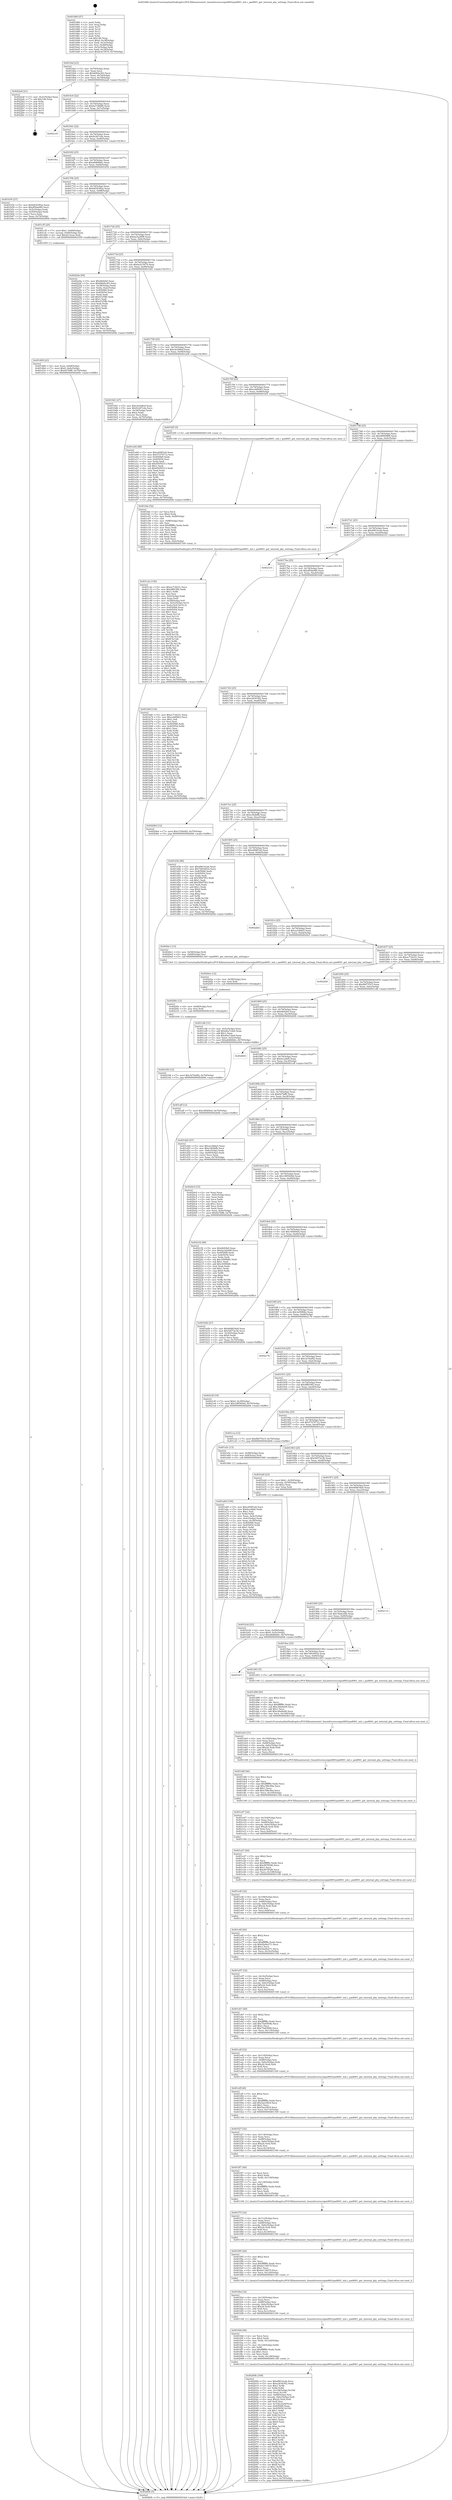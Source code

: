 digraph "0x401680" {
  label = "0x401680 (/mnt/c/Users/mathe/Desktop/tcc/POCII/binaries/extr_linuxdriversscsipm8001pm8001_init.c_pm8001_get_internal_phy_settings_Final-ollvm.out::main(0))"
  labelloc = "t"
  node[shape=record]

  Entry [label="",width=0.3,height=0.3,shape=circle,fillcolor=black,style=filled]
  "0x4016af" [label="{
     0x4016af [23]\l
     | [instrs]\l
     &nbsp;&nbsp;0x4016af \<+3\>: mov -0x70(%rbp),%eax\l
     &nbsp;&nbsp;0x4016b2 \<+2\>: mov %eax,%ecx\l
     &nbsp;&nbsp;0x4016b4 \<+6\>: sub $0x8d0da303,%ecx\l
     &nbsp;&nbsp;0x4016ba \<+3\>: mov %eax,-0x74(%rbp)\l
     &nbsp;&nbsp;0x4016bd \<+3\>: mov %ecx,-0x78(%rbp)\l
     &nbsp;&nbsp;0x4016c0 \<+6\>: je 00000000004022a8 \<main+0xc28\>\l
  }"]
  "0x4022a8" [label="{
     0x4022a8 [21]\l
     | [instrs]\l
     &nbsp;&nbsp;0x4022a8 \<+3\>: mov -0x2c(%rbp),%eax\l
     &nbsp;&nbsp;0x4022ab \<+7\>: add $0x148,%rsp\l
     &nbsp;&nbsp;0x4022b2 \<+1\>: pop %rbx\l
     &nbsp;&nbsp;0x4022b3 \<+2\>: pop %r12\l
     &nbsp;&nbsp;0x4022b5 \<+2\>: pop %r13\l
     &nbsp;&nbsp;0x4022b7 \<+2\>: pop %r14\l
     &nbsp;&nbsp;0x4022b9 \<+2\>: pop %r15\l
     &nbsp;&nbsp;0x4022bb \<+1\>: pop %rbp\l
     &nbsp;&nbsp;0x4022bc \<+1\>: ret\l
  }"]
  "0x4016c6" [label="{
     0x4016c6 [22]\l
     | [instrs]\l
     &nbsp;&nbsp;0x4016c6 \<+5\>: jmp 00000000004016cb \<main+0x4b\>\l
     &nbsp;&nbsp;0x4016cb \<+3\>: mov -0x74(%rbp),%eax\l
     &nbsp;&nbsp;0x4016ce \<+5\>: sub $0x9a738b89,%eax\l
     &nbsp;&nbsp;0x4016d3 \<+3\>: mov %eax,-0x7c(%rbp)\l
     &nbsp;&nbsp;0x4016d6 \<+6\>: je 00000000004021d3 \<main+0xb53\>\l
  }"]
  Exit [label="",width=0.3,height=0.3,shape=circle,fillcolor=black,style=filled,peripheries=2]
  "0x4021d3" [label="{
     0x4021d3\l
  }", style=dashed]
  "0x4016dc" [label="{
     0x4016dc [22]\l
     | [instrs]\l
     &nbsp;&nbsp;0x4016dc \<+5\>: jmp 00000000004016e1 \<main+0x61\>\l
     &nbsp;&nbsp;0x4016e1 \<+3\>: mov -0x74(%rbp),%eax\l
     &nbsp;&nbsp;0x4016e4 \<+5\>: sub $0x9c267cda,%eax\l
     &nbsp;&nbsp;0x4016e9 \<+3\>: mov %eax,-0x80(%rbp)\l
     &nbsp;&nbsp;0x4016ec \<+6\>: je 00000000004019ec \<main+0x36c\>\l
  }"]
  "0x402106" [label="{
     0x402106 [12]\l
     | [instrs]\l
     &nbsp;&nbsp;0x402106 \<+7\>: movl $0x3a76af92,-0x70(%rbp)\l
     &nbsp;&nbsp;0x40210d \<+5\>: jmp 000000000040260b \<main+0xf8b\>\l
  }"]
  "0x4019ec" [label="{
     0x4019ec\l
  }", style=dashed]
  "0x4016f2" [label="{
     0x4016f2 [25]\l
     | [instrs]\l
     &nbsp;&nbsp;0x4016f2 \<+5\>: jmp 00000000004016f7 \<main+0x77\>\l
     &nbsp;&nbsp;0x4016f7 \<+3\>: mov -0x74(%rbp),%eax\l
     &nbsp;&nbsp;0x4016fa \<+5\>: sub $0xa8d66b6c,%eax\l
     &nbsp;&nbsp;0x4016ff \<+6\>: mov %eax,-0x84(%rbp)\l
     &nbsp;&nbsp;0x401705 \<+6\>: je 0000000000401b54 \<main+0x4d4\>\l
  }"]
  "0x4020fa" [label="{
     0x4020fa [12]\l
     | [instrs]\l
     &nbsp;&nbsp;0x4020fa \<+4\>: mov -0x68(%rbp),%rsi\l
     &nbsp;&nbsp;0x4020fe \<+3\>: mov %rsi,%rdi\l
     &nbsp;&nbsp;0x402101 \<+5\>: call 0000000000401030 \<free@plt\>\l
     | [calls]\l
     &nbsp;&nbsp;0x401030 \{1\} (unknown)\l
  }"]
  "0x401b54" [label="{
     0x401b54 [27]\l
     | [instrs]\l
     &nbsp;&nbsp;0x401b54 \<+5\>: mov $0xb830382a,%eax\l
     &nbsp;&nbsp;0x401b59 \<+5\>: mov $0xdf5da080,%ecx\l
     &nbsp;&nbsp;0x401b5e \<+3\>: mov -0x5c(%rbp),%edx\l
     &nbsp;&nbsp;0x401b61 \<+3\>: cmp -0x50(%rbp),%edx\l
     &nbsp;&nbsp;0x401b64 \<+3\>: cmovl %ecx,%eax\l
     &nbsp;&nbsp;0x401b67 \<+3\>: mov %eax,-0x70(%rbp)\l
     &nbsp;&nbsp;0x401b6a \<+5\>: jmp 000000000040260b \<main+0xf8b\>\l
  }"]
  "0x40170b" [label="{
     0x40170b [25]\l
     | [instrs]\l
     &nbsp;&nbsp;0x40170b \<+5\>: jmp 0000000000401710 \<main+0x90\>\l
     &nbsp;&nbsp;0x401710 \<+3\>: mov -0x74(%rbp),%eax\l
     &nbsp;&nbsp;0x401713 \<+5\>: sub $0xb830382a,%eax\l
     &nbsp;&nbsp;0x401718 \<+6\>: mov %eax,-0x88(%rbp)\l
     &nbsp;&nbsp;0x40171e \<+6\>: je 0000000000401cf5 \<main+0x675\>\l
  }"]
  "0x4020ee" [label="{
     0x4020ee [12]\l
     | [instrs]\l
     &nbsp;&nbsp;0x4020ee \<+4\>: mov -0x58(%rbp),%rsi\l
     &nbsp;&nbsp;0x4020f2 \<+3\>: mov %rsi,%rdi\l
     &nbsp;&nbsp;0x4020f5 \<+5\>: call 0000000000401030 \<free@plt\>\l
     | [calls]\l
     &nbsp;&nbsp;0x401030 \{1\} (unknown)\l
  }"]
  "0x401cf5" [label="{
     0x401cf5 [20]\l
     | [instrs]\l
     &nbsp;&nbsp;0x401cf5 \<+7\>: movl $0x1,-0x60(%rbp)\l
     &nbsp;&nbsp;0x401cfc \<+4\>: movslq -0x60(%rbp),%rax\l
     &nbsp;&nbsp;0x401d00 \<+4\>: imul $0x24,%rax,%rdi\l
     &nbsp;&nbsp;0x401d04 \<+5\>: call 0000000000401050 \<malloc@plt\>\l
     | [calls]\l
     &nbsp;&nbsp;0x401050 \{1\} (unknown)\l
  }"]
  "0x401724" [label="{
     0x401724 [25]\l
     | [instrs]\l
     &nbsp;&nbsp;0x401724 \<+5\>: jmp 0000000000401729 \<main+0xa9\>\l
     &nbsp;&nbsp;0x401729 \<+3\>: mov -0x74(%rbp),%eax\l
     &nbsp;&nbsp;0x40172c \<+5\>: sub $0xba3a2098,%eax\l
     &nbsp;&nbsp;0x401731 \<+6\>: mov %eax,-0x8c(%rbp)\l
     &nbsp;&nbsp;0x401737 \<+6\>: je 000000000040224a \<main+0xbca\>\l
  }"]
  "0x40200b" [label="{
     0x40200b [169]\l
     | [instrs]\l
     &nbsp;&nbsp;0x40200b \<+5\>: mov $0xd9614cab,%ecx\l
     &nbsp;&nbsp;0x402010 \<+5\>: mov $0xe2630302,%edx\l
     &nbsp;&nbsp;0x402015 \<+3\>: mov $0x1,%r9b\l
     &nbsp;&nbsp;0x402018 \<+3\>: xor %r8d,%r8d\l
     &nbsp;&nbsp;0x40201b \<+7\>: mov -0x128(%rbp),%r10d\l
     &nbsp;&nbsp;0x402022 \<+4\>: imul %eax,%r10d\l
     &nbsp;&nbsp;0x402026 \<+4\>: mov -0x68(%rbp),%rsi\l
     &nbsp;&nbsp;0x40202a \<+4\>: movslq -0x6c(%rbp),%rdi\l
     &nbsp;&nbsp;0x40202e \<+4\>: imul $0x24,%rdi,%rdi\l
     &nbsp;&nbsp;0x402032 \<+3\>: add %rdi,%rsi\l
     &nbsp;&nbsp;0x402035 \<+4\>: mov %r10d,0x20(%rsi)\l
     &nbsp;&nbsp;0x402039 \<+7\>: mov 0x405068,%eax\l
     &nbsp;&nbsp;0x402040 \<+8\>: mov 0x405054,%r10d\l
     &nbsp;&nbsp;0x402048 \<+4\>: sub $0x1,%r8d\l
     &nbsp;&nbsp;0x40204c \<+3\>: mov %eax,%r11d\l
     &nbsp;&nbsp;0x40204f \<+3\>: add %r8d,%r11d\l
     &nbsp;&nbsp;0x402052 \<+4\>: imul %r11d,%eax\l
     &nbsp;&nbsp;0x402056 \<+3\>: and $0x1,%eax\l
     &nbsp;&nbsp;0x402059 \<+3\>: cmp $0x0,%eax\l
     &nbsp;&nbsp;0x40205c \<+3\>: sete %bl\l
     &nbsp;&nbsp;0x40205f \<+4\>: cmp $0xa,%r10d\l
     &nbsp;&nbsp;0x402063 \<+4\>: setl %r14b\l
     &nbsp;&nbsp;0x402067 \<+3\>: mov %bl,%r15b\l
     &nbsp;&nbsp;0x40206a \<+4\>: xor $0xff,%r15b\l
     &nbsp;&nbsp;0x40206e \<+3\>: mov %r14b,%r12b\l
     &nbsp;&nbsp;0x402071 \<+4\>: xor $0xff,%r12b\l
     &nbsp;&nbsp;0x402075 \<+4\>: xor $0x1,%r9b\l
     &nbsp;&nbsp;0x402079 \<+3\>: mov %r15b,%r13b\l
     &nbsp;&nbsp;0x40207c \<+4\>: and $0xff,%r13b\l
     &nbsp;&nbsp;0x402080 \<+3\>: and %r9b,%bl\l
     &nbsp;&nbsp;0x402083 \<+3\>: mov %r12b,%al\l
     &nbsp;&nbsp;0x402086 \<+2\>: and $0xff,%al\l
     &nbsp;&nbsp;0x402088 \<+3\>: and %r9b,%r14b\l
     &nbsp;&nbsp;0x40208b \<+3\>: or %bl,%r13b\l
     &nbsp;&nbsp;0x40208e \<+3\>: or %r14b,%al\l
     &nbsp;&nbsp;0x402091 \<+3\>: xor %al,%r13b\l
     &nbsp;&nbsp;0x402094 \<+3\>: or %r12b,%r15b\l
     &nbsp;&nbsp;0x402097 \<+4\>: xor $0xff,%r15b\l
     &nbsp;&nbsp;0x40209b \<+4\>: or $0x1,%r9b\l
     &nbsp;&nbsp;0x40209f \<+3\>: and %r9b,%r15b\l
     &nbsp;&nbsp;0x4020a2 \<+3\>: or %r15b,%r13b\l
     &nbsp;&nbsp;0x4020a5 \<+4\>: test $0x1,%r13b\l
     &nbsp;&nbsp;0x4020a9 \<+3\>: cmovne %edx,%ecx\l
     &nbsp;&nbsp;0x4020ac \<+3\>: mov %ecx,-0x70(%rbp)\l
     &nbsp;&nbsp;0x4020af \<+5\>: jmp 000000000040260b \<main+0xf8b\>\l
  }"]
  "0x40224a" [label="{
     0x40224a [94]\l
     | [instrs]\l
     &nbsp;&nbsp;0x40224a \<+5\>: mov $0xdb92b0,%eax\l
     &nbsp;&nbsp;0x40224f \<+5\>: mov $0x8d0da303,%ecx\l
     &nbsp;&nbsp;0x402254 \<+3\>: mov -0x38(%rbp),%edx\l
     &nbsp;&nbsp;0x402257 \<+3\>: mov %edx,-0x2c(%rbp)\l
     &nbsp;&nbsp;0x40225a \<+7\>: mov 0x405068,%edx\l
     &nbsp;&nbsp;0x402261 \<+7\>: mov 0x405054,%esi\l
     &nbsp;&nbsp;0x402268 \<+2\>: mov %edx,%edi\l
     &nbsp;&nbsp;0x40226a \<+6\>: add $0x4335ffe,%edi\l
     &nbsp;&nbsp;0x402270 \<+3\>: sub $0x1,%edi\l
     &nbsp;&nbsp;0x402273 \<+6\>: sub $0x4335ffe,%edi\l
     &nbsp;&nbsp;0x402279 \<+3\>: imul %edi,%edx\l
     &nbsp;&nbsp;0x40227c \<+3\>: and $0x1,%edx\l
     &nbsp;&nbsp;0x40227f \<+3\>: cmp $0x0,%edx\l
     &nbsp;&nbsp;0x402282 \<+4\>: sete %r8b\l
     &nbsp;&nbsp;0x402286 \<+3\>: cmp $0xa,%esi\l
     &nbsp;&nbsp;0x402289 \<+4\>: setl %r9b\l
     &nbsp;&nbsp;0x40228d \<+3\>: mov %r8b,%r10b\l
     &nbsp;&nbsp;0x402290 \<+3\>: and %r9b,%r10b\l
     &nbsp;&nbsp;0x402293 \<+3\>: xor %r9b,%r8b\l
     &nbsp;&nbsp;0x402296 \<+3\>: or %r8b,%r10b\l
     &nbsp;&nbsp;0x402299 \<+4\>: test $0x1,%r10b\l
     &nbsp;&nbsp;0x40229d \<+3\>: cmovne %ecx,%eax\l
     &nbsp;&nbsp;0x4022a0 \<+3\>: mov %eax,-0x70(%rbp)\l
     &nbsp;&nbsp;0x4022a3 \<+5\>: jmp 000000000040260b \<main+0xf8b\>\l
  }"]
  "0x40173d" [label="{
     0x40173d [25]\l
     | [instrs]\l
     &nbsp;&nbsp;0x40173d \<+5\>: jmp 0000000000401742 \<main+0xc2\>\l
     &nbsp;&nbsp;0x401742 \<+3\>: mov -0x74(%rbp),%eax\l
     &nbsp;&nbsp;0x401745 \<+5\>: sub $0xbcb15479,%eax\l
     &nbsp;&nbsp;0x40174a \<+6\>: mov %eax,-0x90(%rbp)\l
     &nbsp;&nbsp;0x401750 \<+6\>: je 00000000004019d1 \<main+0x351\>\l
  }"]
  "0x401fdd" [label="{
     0x401fdd [46]\l
     | [instrs]\l
     &nbsp;&nbsp;0x401fdd \<+2\>: xor %ecx,%ecx\l
     &nbsp;&nbsp;0x401fdf \<+5\>: mov $0x2,%edx\l
     &nbsp;&nbsp;0x401fe4 \<+6\>: mov %edx,-0x124(%rbp)\l
     &nbsp;&nbsp;0x401fea \<+1\>: cltd\l
     &nbsp;&nbsp;0x401feb \<+7\>: mov -0x124(%rbp),%r8d\l
     &nbsp;&nbsp;0x401ff2 \<+3\>: idiv %r8d\l
     &nbsp;&nbsp;0x401ff5 \<+6\>: imul $0xfffffffe,%edx,%edx\l
     &nbsp;&nbsp;0x401ffb \<+3\>: sub $0x1,%ecx\l
     &nbsp;&nbsp;0x401ffe \<+2\>: sub %ecx,%edx\l
     &nbsp;&nbsp;0x402000 \<+6\>: mov %edx,-0x128(%rbp)\l
     &nbsp;&nbsp;0x402006 \<+5\>: call 0000000000401160 \<next_i\>\l
     | [calls]\l
     &nbsp;&nbsp;0x401160 \{1\} (/mnt/c/Users/mathe/Desktop/tcc/POCII/binaries/extr_linuxdriversscsipm8001pm8001_init.c_pm8001_get_internal_phy_settings_Final-ollvm.out::next_i)\l
  }"]
  "0x4019d1" [label="{
     0x4019d1 [27]\l
     | [instrs]\l
     &nbsp;&nbsp;0x4019d1 \<+5\>: mov $0xcbc0d6ef,%eax\l
     &nbsp;&nbsp;0x4019d6 \<+5\>: mov $0x9c267cda,%ecx\l
     &nbsp;&nbsp;0x4019db \<+3\>: mov -0x34(%rbp),%edx\l
     &nbsp;&nbsp;0x4019de \<+3\>: cmp $0x2,%edx\l
     &nbsp;&nbsp;0x4019e1 \<+3\>: cmovne %ecx,%eax\l
     &nbsp;&nbsp;0x4019e4 \<+3\>: mov %eax,-0x70(%rbp)\l
     &nbsp;&nbsp;0x4019e7 \<+5\>: jmp 000000000040260b \<main+0xf8b\>\l
  }"]
  "0x401756" [label="{
     0x401756 [25]\l
     | [instrs]\l
     &nbsp;&nbsp;0x401756 \<+5\>: jmp 000000000040175b \<main+0xdb\>\l
     &nbsp;&nbsp;0x40175b \<+3\>: mov -0x74(%rbp),%eax\l
     &nbsp;&nbsp;0x40175e \<+5\>: sub $0xcbc0d6ef,%eax\l
     &nbsp;&nbsp;0x401763 \<+6\>: mov %eax,-0x94(%rbp)\l
     &nbsp;&nbsp;0x401769 \<+6\>: je 0000000000401a04 \<main+0x384\>\l
  }"]
  "0x40260b" [label="{
     0x40260b [5]\l
     | [instrs]\l
     &nbsp;&nbsp;0x40260b \<+5\>: jmp 00000000004016af \<main+0x2f\>\l
  }"]
  "0x401680" [label="{
     0x401680 [47]\l
     | [instrs]\l
     &nbsp;&nbsp;0x401680 \<+1\>: push %rbp\l
     &nbsp;&nbsp;0x401681 \<+3\>: mov %rsp,%rbp\l
     &nbsp;&nbsp;0x401684 \<+2\>: push %r15\l
     &nbsp;&nbsp;0x401686 \<+2\>: push %r14\l
     &nbsp;&nbsp;0x401688 \<+2\>: push %r13\l
     &nbsp;&nbsp;0x40168a \<+2\>: push %r12\l
     &nbsp;&nbsp;0x40168c \<+1\>: push %rbx\l
     &nbsp;&nbsp;0x40168d \<+7\>: sub $0x148,%rsp\l
     &nbsp;&nbsp;0x401694 \<+7\>: movl $0x0,-0x38(%rbp)\l
     &nbsp;&nbsp;0x40169b \<+3\>: mov %edi,-0x3c(%rbp)\l
     &nbsp;&nbsp;0x40169e \<+4\>: mov %rsi,-0x48(%rbp)\l
     &nbsp;&nbsp;0x4016a2 \<+3\>: mov -0x3c(%rbp),%edi\l
     &nbsp;&nbsp;0x4016a5 \<+3\>: mov %edi,-0x34(%rbp)\l
     &nbsp;&nbsp;0x4016a8 \<+7\>: movl $0xbcb15479,-0x70(%rbp)\l
  }"]
  "0x401fbd" [label="{
     0x401fbd [32]\l
     | [instrs]\l
     &nbsp;&nbsp;0x401fbd \<+6\>: mov -0x120(%rbp),%ecx\l
     &nbsp;&nbsp;0x401fc3 \<+3\>: imul %eax,%ecx\l
     &nbsp;&nbsp;0x401fc6 \<+4\>: mov -0x68(%rbp),%rsi\l
     &nbsp;&nbsp;0x401fca \<+4\>: movslq -0x6c(%rbp),%rdi\l
     &nbsp;&nbsp;0x401fce \<+4\>: imul $0x24,%rdi,%rdi\l
     &nbsp;&nbsp;0x401fd2 \<+3\>: add %rdi,%rsi\l
     &nbsp;&nbsp;0x401fd5 \<+3\>: mov %ecx,0x1c(%rsi)\l
     &nbsp;&nbsp;0x401fd8 \<+5\>: call 0000000000401160 \<next_i\>\l
     | [calls]\l
     &nbsp;&nbsp;0x401160 \{1\} (/mnt/c/Users/mathe/Desktop/tcc/POCII/binaries/extr_linuxdriversscsipm8001pm8001_init.c_pm8001_get_internal_phy_settings_Final-ollvm.out::next_i)\l
  }"]
  "0x401a04" [label="{
     0x401a04 [88]\l
     | [instrs]\l
     &nbsp;&nbsp;0x401a04 \<+5\>: mov $0xe408f1e8,%eax\l
     &nbsp;&nbsp;0x401a09 \<+5\>: mov $0x57278712,%ecx\l
     &nbsp;&nbsp;0x401a0e \<+7\>: mov 0x405068,%edx\l
     &nbsp;&nbsp;0x401a15 \<+7\>: mov 0x405054,%esi\l
     &nbsp;&nbsp;0x401a1c \<+2\>: mov %edx,%edi\l
     &nbsp;&nbsp;0x401a1e \<+6\>: add $0x65050313,%edi\l
     &nbsp;&nbsp;0x401a24 \<+3\>: sub $0x1,%edi\l
     &nbsp;&nbsp;0x401a27 \<+6\>: sub $0x65050313,%edi\l
     &nbsp;&nbsp;0x401a2d \<+3\>: imul %edi,%edx\l
     &nbsp;&nbsp;0x401a30 \<+3\>: and $0x1,%edx\l
     &nbsp;&nbsp;0x401a33 \<+3\>: cmp $0x0,%edx\l
     &nbsp;&nbsp;0x401a36 \<+4\>: sete %r8b\l
     &nbsp;&nbsp;0x401a3a \<+3\>: cmp $0xa,%esi\l
     &nbsp;&nbsp;0x401a3d \<+4\>: setl %r9b\l
     &nbsp;&nbsp;0x401a41 \<+3\>: mov %r8b,%r10b\l
     &nbsp;&nbsp;0x401a44 \<+3\>: and %r9b,%r10b\l
     &nbsp;&nbsp;0x401a47 \<+3\>: xor %r9b,%r8b\l
     &nbsp;&nbsp;0x401a4a \<+3\>: or %r8b,%r10b\l
     &nbsp;&nbsp;0x401a4d \<+4\>: test $0x1,%r10b\l
     &nbsp;&nbsp;0x401a51 \<+3\>: cmovne %ecx,%eax\l
     &nbsp;&nbsp;0x401a54 \<+3\>: mov %eax,-0x70(%rbp)\l
     &nbsp;&nbsp;0x401a57 \<+5\>: jmp 000000000040260b \<main+0xf8b\>\l
  }"]
  "0x40176f" [label="{
     0x40176f [25]\l
     | [instrs]\l
     &nbsp;&nbsp;0x40176f \<+5\>: jmp 0000000000401774 \<main+0xf4\>\l
     &nbsp;&nbsp;0x401774 \<+3\>: mov -0x74(%rbp),%eax\l
     &nbsp;&nbsp;0x401777 \<+5\>: sub $0xcebf0063,%eax\l
     &nbsp;&nbsp;0x40177c \<+6\>: mov %eax,-0x98(%rbp)\l
     &nbsp;&nbsp;0x401782 \<+6\>: je 0000000000401bf5 \<main+0x575\>\l
  }"]
  "0x401f95" [label="{
     0x401f95 [40]\l
     | [instrs]\l
     &nbsp;&nbsp;0x401f95 \<+5\>: mov $0x2,%ecx\l
     &nbsp;&nbsp;0x401f9a \<+1\>: cltd\l
     &nbsp;&nbsp;0x401f9b \<+2\>: idiv %ecx\l
     &nbsp;&nbsp;0x401f9d \<+6\>: imul $0xfffffffe,%edx,%ecx\l
     &nbsp;&nbsp;0x401fa3 \<+6\>: add $0xbe134b79,%ecx\l
     &nbsp;&nbsp;0x401fa9 \<+3\>: add $0x1,%ecx\l
     &nbsp;&nbsp;0x401fac \<+6\>: sub $0xbe134b79,%ecx\l
     &nbsp;&nbsp;0x401fb2 \<+6\>: mov %ecx,-0x120(%rbp)\l
     &nbsp;&nbsp;0x401fb8 \<+5\>: call 0000000000401160 \<next_i\>\l
     | [calls]\l
     &nbsp;&nbsp;0x401160 \{1\} (/mnt/c/Users/mathe/Desktop/tcc/POCII/binaries/extr_linuxdriversscsipm8001pm8001_init.c_pm8001_get_internal_phy_settings_Final-ollvm.out::next_i)\l
  }"]
  "0x401bf5" [label="{
     0x401bf5 [5]\l
     | [instrs]\l
     &nbsp;&nbsp;0x401bf5 \<+5\>: call 0000000000401160 \<next_i\>\l
     | [calls]\l
     &nbsp;&nbsp;0x401160 \{1\} (/mnt/c/Users/mathe/Desktop/tcc/POCII/binaries/extr_linuxdriversscsipm8001pm8001_init.c_pm8001_get_internal_phy_settings_Final-ollvm.out::next_i)\l
  }"]
  "0x401788" [label="{
     0x401788 [25]\l
     | [instrs]\l
     &nbsp;&nbsp;0x401788 \<+5\>: jmp 000000000040178d \<main+0x10d\>\l
     &nbsp;&nbsp;0x40178d \<+3\>: mov -0x74(%rbp),%eax\l
     &nbsp;&nbsp;0x401790 \<+5\>: sub $0xd89998f6,%eax\l
     &nbsp;&nbsp;0x401795 \<+6\>: mov %eax,-0x9c(%rbp)\l
     &nbsp;&nbsp;0x40179b \<+6\>: je 000000000040211e \<main+0xa9e\>\l
  }"]
  "0x401f75" [label="{
     0x401f75 [32]\l
     | [instrs]\l
     &nbsp;&nbsp;0x401f75 \<+6\>: mov -0x11c(%rbp),%ecx\l
     &nbsp;&nbsp;0x401f7b \<+3\>: imul %eax,%ecx\l
     &nbsp;&nbsp;0x401f7e \<+4\>: mov -0x68(%rbp),%rsi\l
     &nbsp;&nbsp;0x401f82 \<+4\>: movslq -0x6c(%rbp),%rdi\l
     &nbsp;&nbsp;0x401f86 \<+4\>: imul $0x24,%rdi,%rdi\l
     &nbsp;&nbsp;0x401f8a \<+3\>: add %rdi,%rsi\l
     &nbsp;&nbsp;0x401f8d \<+3\>: mov %ecx,0x18(%rsi)\l
     &nbsp;&nbsp;0x401f90 \<+5\>: call 0000000000401160 \<next_i\>\l
     | [calls]\l
     &nbsp;&nbsp;0x401160 \{1\} (/mnt/c/Users/mathe/Desktop/tcc/POCII/binaries/extr_linuxdriversscsipm8001pm8001_init.c_pm8001_get_internal_phy_settings_Final-ollvm.out::next_i)\l
  }"]
  "0x40211e" [label="{
     0x40211e\l
  }", style=dashed]
  "0x4017a1" [label="{
     0x4017a1 [25]\l
     | [instrs]\l
     &nbsp;&nbsp;0x4017a1 \<+5\>: jmp 00000000004017a6 \<main+0x126\>\l
     &nbsp;&nbsp;0x4017a6 \<+3\>: mov -0x74(%rbp),%eax\l
     &nbsp;&nbsp;0x4017a9 \<+5\>: sub $0xd9614cab,%eax\l
     &nbsp;&nbsp;0x4017ae \<+6\>: mov %eax,-0xa0(%rbp)\l
     &nbsp;&nbsp;0x4017b4 \<+6\>: je 0000000000402333 \<main+0xcb3\>\l
  }"]
  "0x401f47" [label="{
     0x401f47 [46]\l
     | [instrs]\l
     &nbsp;&nbsp;0x401f47 \<+2\>: xor %ecx,%ecx\l
     &nbsp;&nbsp;0x401f49 \<+5\>: mov $0x2,%edx\l
     &nbsp;&nbsp;0x401f4e \<+6\>: mov %edx,-0x118(%rbp)\l
     &nbsp;&nbsp;0x401f54 \<+1\>: cltd\l
     &nbsp;&nbsp;0x401f55 \<+7\>: mov -0x118(%rbp),%r8d\l
     &nbsp;&nbsp;0x401f5c \<+3\>: idiv %r8d\l
     &nbsp;&nbsp;0x401f5f \<+6\>: imul $0xfffffffe,%edx,%edx\l
     &nbsp;&nbsp;0x401f65 \<+3\>: sub $0x1,%ecx\l
     &nbsp;&nbsp;0x401f68 \<+2\>: sub %ecx,%edx\l
     &nbsp;&nbsp;0x401f6a \<+6\>: mov %edx,-0x11c(%rbp)\l
     &nbsp;&nbsp;0x401f70 \<+5\>: call 0000000000401160 \<next_i\>\l
     | [calls]\l
     &nbsp;&nbsp;0x401160 \{1\} (/mnt/c/Users/mathe/Desktop/tcc/POCII/binaries/extr_linuxdriversscsipm8001pm8001_init.c_pm8001_get_internal_phy_settings_Final-ollvm.out::next_i)\l
  }"]
  "0x402333" [label="{
     0x402333\l
  }", style=dashed]
  "0x4017ba" [label="{
     0x4017ba [25]\l
     | [instrs]\l
     &nbsp;&nbsp;0x4017ba \<+5\>: jmp 00000000004017bf \<main+0x13f\>\l
     &nbsp;&nbsp;0x4017bf \<+3\>: mov -0x74(%rbp),%eax\l
     &nbsp;&nbsp;0x4017c2 \<+5\>: sub $0xdf5da080,%eax\l
     &nbsp;&nbsp;0x4017c7 \<+6\>: mov %eax,-0xa4(%rbp)\l
     &nbsp;&nbsp;0x4017cd \<+6\>: je 0000000000401b6f \<main+0x4ef\>\l
  }"]
  "0x401f27" [label="{
     0x401f27 [32]\l
     | [instrs]\l
     &nbsp;&nbsp;0x401f27 \<+6\>: mov -0x114(%rbp),%ecx\l
     &nbsp;&nbsp;0x401f2d \<+3\>: imul %eax,%ecx\l
     &nbsp;&nbsp;0x401f30 \<+4\>: mov -0x68(%rbp),%rsi\l
     &nbsp;&nbsp;0x401f34 \<+4\>: movslq -0x6c(%rbp),%rdi\l
     &nbsp;&nbsp;0x401f38 \<+4\>: imul $0x24,%rdi,%rdi\l
     &nbsp;&nbsp;0x401f3c \<+3\>: add %rdi,%rsi\l
     &nbsp;&nbsp;0x401f3f \<+3\>: mov %ecx,0x14(%rsi)\l
     &nbsp;&nbsp;0x401f42 \<+5\>: call 0000000000401160 \<next_i\>\l
     | [calls]\l
     &nbsp;&nbsp;0x401160 \{1\} (/mnt/c/Users/mathe/Desktop/tcc/POCII/binaries/extr_linuxdriversscsipm8001pm8001_init.c_pm8001_get_internal_phy_settings_Final-ollvm.out::next_i)\l
  }"]
  "0x401b6f" [label="{
     0x401b6f [134]\l
     | [instrs]\l
     &nbsp;&nbsp;0x401b6f \<+5\>: mov $0xec734231,%eax\l
     &nbsp;&nbsp;0x401b74 \<+5\>: mov $0xcebf0063,%ecx\l
     &nbsp;&nbsp;0x401b79 \<+2\>: mov $0x1,%dl\l
     &nbsp;&nbsp;0x401b7b \<+2\>: xor %esi,%esi\l
     &nbsp;&nbsp;0x401b7d \<+7\>: mov 0x405068,%edi\l
     &nbsp;&nbsp;0x401b84 \<+8\>: mov 0x405054,%r8d\l
     &nbsp;&nbsp;0x401b8c \<+3\>: sub $0x1,%esi\l
     &nbsp;&nbsp;0x401b8f \<+3\>: mov %edi,%r9d\l
     &nbsp;&nbsp;0x401b92 \<+3\>: add %esi,%r9d\l
     &nbsp;&nbsp;0x401b95 \<+4\>: imul %r9d,%edi\l
     &nbsp;&nbsp;0x401b99 \<+3\>: and $0x1,%edi\l
     &nbsp;&nbsp;0x401b9c \<+3\>: cmp $0x0,%edi\l
     &nbsp;&nbsp;0x401b9f \<+4\>: sete %r10b\l
     &nbsp;&nbsp;0x401ba3 \<+4\>: cmp $0xa,%r8d\l
     &nbsp;&nbsp;0x401ba7 \<+4\>: setl %r11b\l
     &nbsp;&nbsp;0x401bab \<+3\>: mov %r10b,%bl\l
     &nbsp;&nbsp;0x401bae \<+3\>: xor $0xff,%bl\l
     &nbsp;&nbsp;0x401bb1 \<+3\>: mov %r11b,%r14b\l
     &nbsp;&nbsp;0x401bb4 \<+4\>: xor $0xff,%r14b\l
     &nbsp;&nbsp;0x401bb8 \<+3\>: xor $0x0,%dl\l
     &nbsp;&nbsp;0x401bbb \<+3\>: mov %bl,%r15b\l
     &nbsp;&nbsp;0x401bbe \<+4\>: and $0x0,%r15b\l
     &nbsp;&nbsp;0x401bc2 \<+3\>: and %dl,%r10b\l
     &nbsp;&nbsp;0x401bc5 \<+3\>: mov %r14b,%r12b\l
     &nbsp;&nbsp;0x401bc8 \<+4\>: and $0x0,%r12b\l
     &nbsp;&nbsp;0x401bcc \<+3\>: and %dl,%r11b\l
     &nbsp;&nbsp;0x401bcf \<+3\>: or %r10b,%r15b\l
     &nbsp;&nbsp;0x401bd2 \<+3\>: or %r11b,%r12b\l
     &nbsp;&nbsp;0x401bd5 \<+3\>: xor %r12b,%r15b\l
     &nbsp;&nbsp;0x401bd8 \<+3\>: or %r14b,%bl\l
     &nbsp;&nbsp;0x401bdb \<+3\>: xor $0xff,%bl\l
     &nbsp;&nbsp;0x401bde \<+3\>: or $0x0,%dl\l
     &nbsp;&nbsp;0x401be1 \<+2\>: and %dl,%bl\l
     &nbsp;&nbsp;0x401be3 \<+3\>: or %bl,%r15b\l
     &nbsp;&nbsp;0x401be6 \<+4\>: test $0x1,%r15b\l
     &nbsp;&nbsp;0x401bea \<+3\>: cmovne %ecx,%eax\l
     &nbsp;&nbsp;0x401bed \<+3\>: mov %eax,-0x70(%rbp)\l
     &nbsp;&nbsp;0x401bf0 \<+5\>: jmp 000000000040260b \<main+0xf8b\>\l
  }"]
  "0x4017d3" [label="{
     0x4017d3 [25]\l
     | [instrs]\l
     &nbsp;&nbsp;0x4017d3 \<+5\>: jmp 00000000004017d8 \<main+0x158\>\l
     &nbsp;&nbsp;0x4017d8 \<+3\>: mov -0x74(%rbp),%eax\l
     &nbsp;&nbsp;0x4017db \<+5\>: sub $0xe2630302,%eax\l
     &nbsp;&nbsp;0x4017e0 \<+6\>: mov %eax,-0xa8(%rbp)\l
     &nbsp;&nbsp;0x4017e6 \<+6\>: je 00000000004020b4 \<main+0xa34\>\l
  }"]
  "0x401eff" [label="{
     0x401eff [40]\l
     | [instrs]\l
     &nbsp;&nbsp;0x401eff \<+5\>: mov $0x2,%ecx\l
     &nbsp;&nbsp;0x401f04 \<+1\>: cltd\l
     &nbsp;&nbsp;0x401f05 \<+2\>: idiv %ecx\l
     &nbsp;&nbsp;0x401f07 \<+6\>: imul $0xfffffffe,%edx,%ecx\l
     &nbsp;&nbsp;0x401f0d \<+6\>: add $0x5aa18fc9,%ecx\l
     &nbsp;&nbsp;0x401f13 \<+3\>: add $0x1,%ecx\l
     &nbsp;&nbsp;0x401f16 \<+6\>: sub $0x5aa18fc9,%ecx\l
     &nbsp;&nbsp;0x401f1c \<+6\>: mov %ecx,-0x114(%rbp)\l
     &nbsp;&nbsp;0x401f22 \<+5\>: call 0000000000401160 \<next_i\>\l
     | [calls]\l
     &nbsp;&nbsp;0x401160 \{1\} (/mnt/c/Users/mathe/Desktop/tcc/POCII/binaries/extr_linuxdriversscsipm8001pm8001_init.c_pm8001_get_internal_phy_settings_Final-ollvm.out::next_i)\l
  }"]
  "0x4020b4" [label="{
     0x4020b4 [12]\l
     | [instrs]\l
     &nbsp;&nbsp;0x4020b4 \<+7\>: movl $0x153b04f2,-0x70(%rbp)\l
     &nbsp;&nbsp;0x4020bb \<+5\>: jmp 000000000040260b \<main+0xf8b\>\l
  }"]
  "0x4017ec" [label="{
     0x4017ec [25]\l
     | [instrs]\l
     &nbsp;&nbsp;0x4017ec \<+5\>: jmp 00000000004017f1 \<main+0x171\>\l
     &nbsp;&nbsp;0x4017f1 \<+3\>: mov -0x74(%rbp),%eax\l
     &nbsp;&nbsp;0x4017f4 \<+5\>: sub $0xe382bffb,%eax\l
     &nbsp;&nbsp;0x4017f9 \<+6\>: mov %eax,-0xac(%rbp)\l
     &nbsp;&nbsp;0x4017ff \<+6\>: je 0000000000401d3b \<main+0x6bb\>\l
  }"]
  "0x401edf" [label="{
     0x401edf [32]\l
     | [instrs]\l
     &nbsp;&nbsp;0x401edf \<+6\>: mov -0x110(%rbp),%ecx\l
     &nbsp;&nbsp;0x401ee5 \<+3\>: imul %eax,%ecx\l
     &nbsp;&nbsp;0x401ee8 \<+4\>: mov -0x68(%rbp),%rsi\l
     &nbsp;&nbsp;0x401eec \<+4\>: movslq -0x6c(%rbp),%rdi\l
     &nbsp;&nbsp;0x401ef0 \<+4\>: imul $0x24,%rdi,%rdi\l
     &nbsp;&nbsp;0x401ef4 \<+3\>: add %rdi,%rsi\l
     &nbsp;&nbsp;0x401ef7 \<+3\>: mov %ecx,0x10(%rsi)\l
     &nbsp;&nbsp;0x401efa \<+5\>: call 0000000000401160 \<next_i\>\l
     | [calls]\l
     &nbsp;&nbsp;0x401160 \{1\} (/mnt/c/Users/mathe/Desktop/tcc/POCII/binaries/extr_linuxdriversscsipm8001pm8001_init.c_pm8001_get_internal_phy_settings_Final-ollvm.out::next_i)\l
  }"]
  "0x401d3b" [label="{
     0x401d3b [88]\l
     | [instrs]\l
     &nbsp;&nbsp;0x401d3b \<+5\>: mov $0xd9614cab,%eax\l
     &nbsp;&nbsp;0x401d40 \<+5\>: mov $0x7d93491b,%ecx\l
     &nbsp;&nbsp;0x401d45 \<+7\>: mov 0x405068,%edx\l
     &nbsp;&nbsp;0x401d4c \<+7\>: mov 0x405054,%esi\l
     &nbsp;&nbsp;0x401d53 \<+2\>: mov %edx,%edi\l
     &nbsp;&nbsp;0x401d55 \<+6\>: sub $0x5f9d7f43,%edi\l
     &nbsp;&nbsp;0x401d5b \<+3\>: sub $0x1,%edi\l
     &nbsp;&nbsp;0x401d5e \<+6\>: add $0x5f9d7f43,%edi\l
     &nbsp;&nbsp;0x401d64 \<+3\>: imul %edi,%edx\l
     &nbsp;&nbsp;0x401d67 \<+3\>: and $0x1,%edx\l
     &nbsp;&nbsp;0x401d6a \<+3\>: cmp $0x0,%edx\l
     &nbsp;&nbsp;0x401d6d \<+4\>: sete %r8b\l
     &nbsp;&nbsp;0x401d71 \<+3\>: cmp $0xa,%esi\l
     &nbsp;&nbsp;0x401d74 \<+4\>: setl %r9b\l
     &nbsp;&nbsp;0x401d78 \<+3\>: mov %r8b,%r10b\l
     &nbsp;&nbsp;0x401d7b \<+3\>: and %r9b,%r10b\l
     &nbsp;&nbsp;0x401d7e \<+3\>: xor %r9b,%r8b\l
     &nbsp;&nbsp;0x401d81 \<+3\>: or %r8b,%r10b\l
     &nbsp;&nbsp;0x401d84 \<+4\>: test $0x1,%r10b\l
     &nbsp;&nbsp;0x401d88 \<+3\>: cmovne %ecx,%eax\l
     &nbsp;&nbsp;0x401d8b \<+3\>: mov %eax,-0x70(%rbp)\l
     &nbsp;&nbsp;0x401d8e \<+5\>: jmp 000000000040260b \<main+0xf8b\>\l
  }"]
  "0x401805" [label="{
     0x401805 [25]\l
     | [instrs]\l
     &nbsp;&nbsp;0x401805 \<+5\>: jmp 000000000040180a \<main+0x18a\>\l
     &nbsp;&nbsp;0x40180a \<+3\>: mov -0x74(%rbp),%eax\l
     &nbsp;&nbsp;0x40180d \<+5\>: sub $0xe408f1e8,%eax\l
     &nbsp;&nbsp;0x401812 \<+6\>: mov %eax,-0xb0(%rbp)\l
     &nbsp;&nbsp;0x401818 \<+6\>: je 00000000004022bd \<main+0xc3d\>\l
  }"]
  "0x401eb7" [label="{
     0x401eb7 [40]\l
     | [instrs]\l
     &nbsp;&nbsp;0x401eb7 \<+5\>: mov $0x2,%ecx\l
     &nbsp;&nbsp;0x401ebc \<+1\>: cltd\l
     &nbsp;&nbsp;0x401ebd \<+2\>: idiv %ecx\l
     &nbsp;&nbsp;0x401ebf \<+6\>: imul $0xfffffffe,%edx,%ecx\l
     &nbsp;&nbsp;0x401ec5 \<+6\>: add $0x75a6568b,%ecx\l
     &nbsp;&nbsp;0x401ecb \<+3\>: add $0x1,%ecx\l
     &nbsp;&nbsp;0x401ece \<+6\>: sub $0x75a6568b,%ecx\l
     &nbsp;&nbsp;0x401ed4 \<+6\>: mov %ecx,-0x110(%rbp)\l
     &nbsp;&nbsp;0x401eda \<+5\>: call 0000000000401160 \<next_i\>\l
     | [calls]\l
     &nbsp;&nbsp;0x401160 \{1\} (/mnt/c/Users/mathe/Desktop/tcc/POCII/binaries/extr_linuxdriversscsipm8001pm8001_init.c_pm8001_get_internal_phy_settings_Final-ollvm.out::next_i)\l
  }"]
  "0x4022bd" [label="{
     0x4022bd\l
  }", style=dashed]
  "0x40181e" [label="{
     0x40181e [25]\l
     | [instrs]\l
     &nbsp;&nbsp;0x40181e \<+5\>: jmp 0000000000401823 \<main+0x1a3\>\l
     &nbsp;&nbsp;0x401823 \<+3\>: mov -0x74(%rbp),%eax\l
     &nbsp;&nbsp;0x401826 \<+5\>: sub $0xea1fb6e5,%eax\l
     &nbsp;&nbsp;0x40182b \<+6\>: mov %eax,-0xb4(%rbp)\l
     &nbsp;&nbsp;0x401831 \<+6\>: je 00000000004020e1 \<main+0xa61\>\l
  }"]
  "0x401e97" [label="{
     0x401e97 [32]\l
     | [instrs]\l
     &nbsp;&nbsp;0x401e97 \<+6\>: mov -0x10c(%rbp),%ecx\l
     &nbsp;&nbsp;0x401e9d \<+3\>: imul %eax,%ecx\l
     &nbsp;&nbsp;0x401ea0 \<+4\>: mov -0x68(%rbp),%rsi\l
     &nbsp;&nbsp;0x401ea4 \<+4\>: movslq -0x6c(%rbp),%rdi\l
     &nbsp;&nbsp;0x401ea8 \<+4\>: imul $0x24,%rdi,%rdi\l
     &nbsp;&nbsp;0x401eac \<+3\>: add %rdi,%rsi\l
     &nbsp;&nbsp;0x401eaf \<+3\>: mov %ecx,0xc(%rsi)\l
     &nbsp;&nbsp;0x401eb2 \<+5\>: call 0000000000401160 \<next_i\>\l
     | [calls]\l
     &nbsp;&nbsp;0x401160 \{1\} (/mnt/c/Users/mathe/Desktop/tcc/POCII/binaries/extr_linuxdriversscsipm8001pm8001_init.c_pm8001_get_internal_phy_settings_Final-ollvm.out::next_i)\l
  }"]
  "0x4020e1" [label="{
     0x4020e1 [13]\l
     | [instrs]\l
     &nbsp;&nbsp;0x4020e1 \<+4\>: mov -0x58(%rbp),%rdi\l
     &nbsp;&nbsp;0x4020e5 \<+4\>: mov -0x68(%rbp),%rsi\l
     &nbsp;&nbsp;0x4020e9 \<+5\>: call 00000000004013e0 \<pm8001_get_internal_phy_settings\>\l
     | [calls]\l
     &nbsp;&nbsp;0x4013e0 \{1\} (/mnt/c/Users/mathe/Desktop/tcc/POCII/binaries/extr_linuxdriversscsipm8001pm8001_init.c_pm8001_get_internal_phy_settings_Final-ollvm.out::pm8001_get_internal_phy_settings)\l
  }"]
  "0x401837" [label="{
     0x401837 [25]\l
     | [instrs]\l
     &nbsp;&nbsp;0x401837 \<+5\>: jmp 000000000040183c \<main+0x1bc\>\l
     &nbsp;&nbsp;0x40183c \<+3\>: mov -0x74(%rbp),%eax\l
     &nbsp;&nbsp;0x40183f \<+5\>: sub $0xec734231,%eax\l
     &nbsp;&nbsp;0x401844 \<+6\>: mov %eax,-0xb8(%rbp)\l
     &nbsp;&nbsp;0x40184a \<+6\>: je 00000000004022d9 \<main+0xc59\>\l
  }"]
  "0x401e6f" [label="{
     0x401e6f [40]\l
     | [instrs]\l
     &nbsp;&nbsp;0x401e6f \<+5\>: mov $0x2,%ecx\l
     &nbsp;&nbsp;0x401e74 \<+1\>: cltd\l
     &nbsp;&nbsp;0x401e75 \<+2\>: idiv %ecx\l
     &nbsp;&nbsp;0x401e77 \<+6\>: imul $0xfffffffe,%edx,%ecx\l
     &nbsp;&nbsp;0x401e7d \<+6\>: sub $0x92e8e271,%ecx\l
     &nbsp;&nbsp;0x401e83 \<+3\>: add $0x1,%ecx\l
     &nbsp;&nbsp;0x401e86 \<+6\>: add $0x92e8e271,%ecx\l
     &nbsp;&nbsp;0x401e8c \<+6\>: mov %ecx,-0x10c(%rbp)\l
     &nbsp;&nbsp;0x401e92 \<+5\>: call 0000000000401160 \<next_i\>\l
     | [calls]\l
     &nbsp;&nbsp;0x401160 \{1\} (/mnt/c/Users/mathe/Desktop/tcc/POCII/binaries/extr_linuxdriversscsipm8001pm8001_init.c_pm8001_get_internal_phy_settings_Final-ollvm.out::next_i)\l
  }"]
  "0x4022d9" [label="{
     0x4022d9\l
  }", style=dashed]
  "0x401850" [label="{
     0x401850 [25]\l
     | [instrs]\l
     &nbsp;&nbsp;0x401850 \<+5\>: jmp 0000000000401855 \<main+0x1d5\>\l
     &nbsp;&nbsp;0x401855 \<+3\>: mov -0x74(%rbp),%eax\l
     &nbsp;&nbsp;0x401858 \<+5\>: sub $0xf8d755c5,%eax\l
     &nbsp;&nbsp;0x40185d \<+6\>: mov %eax,-0xbc(%rbp)\l
     &nbsp;&nbsp;0x401863 \<+6\>: je 0000000000401cd6 \<main+0x656\>\l
  }"]
  "0x401e4f" [label="{
     0x401e4f [32]\l
     | [instrs]\l
     &nbsp;&nbsp;0x401e4f \<+6\>: mov -0x108(%rbp),%ecx\l
     &nbsp;&nbsp;0x401e55 \<+3\>: imul %eax,%ecx\l
     &nbsp;&nbsp;0x401e58 \<+4\>: mov -0x68(%rbp),%rsi\l
     &nbsp;&nbsp;0x401e5c \<+4\>: movslq -0x6c(%rbp),%rdi\l
     &nbsp;&nbsp;0x401e60 \<+4\>: imul $0x24,%rdi,%rdi\l
     &nbsp;&nbsp;0x401e64 \<+3\>: add %rdi,%rsi\l
     &nbsp;&nbsp;0x401e67 \<+3\>: mov %ecx,0x8(%rsi)\l
     &nbsp;&nbsp;0x401e6a \<+5\>: call 0000000000401160 \<next_i\>\l
     | [calls]\l
     &nbsp;&nbsp;0x401160 \{1\} (/mnt/c/Users/mathe/Desktop/tcc/POCII/binaries/extr_linuxdriversscsipm8001pm8001_init.c_pm8001_get_internal_phy_settings_Final-ollvm.out::next_i)\l
  }"]
  "0x401cd6" [label="{
     0x401cd6 [31]\l
     | [instrs]\l
     &nbsp;&nbsp;0x401cd6 \<+3\>: mov -0x5c(%rbp),%eax\l
     &nbsp;&nbsp;0x401cd9 \<+5\>: add $0xd4a7c4a0,%eax\l
     &nbsp;&nbsp;0x401cde \<+3\>: add $0x1,%eax\l
     &nbsp;&nbsp;0x401ce1 \<+5\>: sub $0xd4a7c4a0,%eax\l
     &nbsp;&nbsp;0x401ce6 \<+3\>: mov %eax,-0x5c(%rbp)\l
     &nbsp;&nbsp;0x401ce9 \<+7\>: movl $0xa8d66b6c,-0x70(%rbp)\l
     &nbsp;&nbsp;0x401cf0 \<+5\>: jmp 000000000040260b \<main+0xf8b\>\l
  }"]
  "0x401869" [label="{
     0x401869 [25]\l
     | [instrs]\l
     &nbsp;&nbsp;0x401869 \<+5\>: jmp 000000000040186e \<main+0x1ee\>\l
     &nbsp;&nbsp;0x40186e \<+3\>: mov -0x74(%rbp),%eax\l
     &nbsp;&nbsp;0x401871 \<+5\>: sub $0xdb92b0,%eax\l
     &nbsp;&nbsp;0x401876 \<+6\>: mov %eax,-0xc0(%rbp)\l
     &nbsp;&nbsp;0x40187c \<+6\>: je 0000000000402604 \<main+0xf84\>\l
  }"]
  "0x401e27" [label="{
     0x401e27 [40]\l
     | [instrs]\l
     &nbsp;&nbsp;0x401e27 \<+5\>: mov $0x2,%ecx\l
     &nbsp;&nbsp;0x401e2c \<+1\>: cltd\l
     &nbsp;&nbsp;0x401e2d \<+2\>: idiv %ecx\l
     &nbsp;&nbsp;0x401e2f \<+6\>: imul $0xfffffffe,%edx,%ecx\l
     &nbsp;&nbsp;0x401e35 \<+6\>: sub $0x46785d6,%ecx\l
     &nbsp;&nbsp;0x401e3b \<+3\>: add $0x1,%ecx\l
     &nbsp;&nbsp;0x401e3e \<+6\>: add $0x46785d6,%ecx\l
     &nbsp;&nbsp;0x401e44 \<+6\>: mov %ecx,-0x108(%rbp)\l
     &nbsp;&nbsp;0x401e4a \<+5\>: call 0000000000401160 \<next_i\>\l
     | [calls]\l
     &nbsp;&nbsp;0x401160 \{1\} (/mnt/c/Users/mathe/Desktop/tcc/POCII/binaries/extr_linuxdriversscsipm8001pm8001_init.c_pm8001_get_internal_phy_settings_Final-ollvm.out::next_i)\l
  }"]
  "0x402604" [label="{
     0x402604\l
  }", style=dashed]
  "0x401882" [label="{
     0x401882 [25]\l
     | [instrs]\l
     &nbsp;&nbsp;0x401882 \<+5\>: jmp 0000000000401887 \<main+0x207\>\l
     &nbsp;&nbsp;0x401887 \<+3\>: mov -0x74(%rbp),%eax\l
     &nbsp;&nbsp;0x40188a \<+5\>: sub $0x6eca8d4,%eax\l
     &nbsp;&nbsp;0x40188f \<+6\>: mov %eax,-0xc4(%rbp)\l
     &nbsp;&nbsp;0x401895 \<+6\>: je 0000000000401aff \<main+0x47f\>\l
  }"]
  "0x401e07" [label="{
     0x401e07 [32]\l
     | [instrs]\l
     &nbsp;&nbsp;0x401e07 \<+6\>: mov -0x104(%rbp),%ecx\l
     &nbsp;&nbsp;0x401e0d \<+3\>: imul %eax,%ecx\l
     &nbsp;&nbsp;0x401e10 \<+4\>: mov -0x68(%rbp),%rsi\l
     &nbsp;&nbsp;0x401e14 \<+4\>: movslq -0x6c(%rbp),%rdi\l
     &nbsp;&nbsp;0x401e18 \<+4\>: imul $0x24,%rdi,%rdi\l
     &nbsp;&nbsp;0x401e1c \<+3\>: add %rdi,%rsi\l
     &nbsp;&nbsp;0x401e1f \<+3\>: mov %ecx,0x4(%rsi)\l
     &nbsp;&nbsp;0x401e22 \<+5\>: call 0000000000401160 \<next_i\>\l
     | [calls]\l
     &nbsp;&nbsp;0x401160 \{1\} (/mnt/c/Users/mathe/Desktop/tcc/POCII/binaries/extr_linuxdriversscsipm8001pm8001_init.c_pm8001_get_internal_phy_settings_Final-ollvm.out::next_i)\l
  }"]
  "0x401aff" [label="{
     0x401aff [12]\l
     | [instrs]\l
     &nbsp;&nbsp;0x401aff \<+7\>: movl $0x34f469c6,-0x70(%rbp)\l
     &nbsp;&nbsp;0x401b06 \<+5\>: jmp 000000000040260b \<main+0xf8b\>\l
  }"]
  "0x40189b" [label="{
     0x40189b [25]\l
     | [instrs]\l
     &nbsp;&nbsp;0x40189b \<+5\>: jmp 00000000004018a0 \<main+0x220\>\l
     &nbsp;&nbsp;0x4018a0 \<+3\>: mov -0x74(%rbp),%eax\l
     &nbsp;&nbsp;0x4018a3 \<+5\>: sub $0x827bff6,%eax\l
     &nbsp;&nbsp;0x4018a8 \<+6\>: mov %eax,-0xc8(%rbp)\l
     &nbsp;&nbsp;0x4018ae \<+6\>: je 0000000000401d20 \<main+0x6a0\>\l
  }"]
  "0x401ddf" [label="{
     0x401ddf [40]\l
     | [instrs]\l
     &nbsp;&nbsp;0x401ddf \<+5\>: mov $0x2,%ecx\l
     &nbsp;&nbsp;0x401de4 \<+1\>: cltd\l
     &nbsp;&nbsp;0x401de5 \<+2\>: idiv %ecx\l
     &nbsp;&nbsp;0x401de7 \<+6\>: imul $0xfffffffe,%edx,%ecx\l
     &nbsp;&nbsp;0x401ded \<+6\>: sub $0xc5f6c84a,%ecx\l
     &nbsp;&nbsp;0x401df3 \<+3\>: add $0x1,%ecx\l
     &nbsp;&nbsp;0x401df6 \<+6\>: add $0xc5f6c84a,%ecx\l
     &nbsp;&nbsp;0x401dfc \<+6\>: mov %ecx,-0x104(%rbp)\l
     &nbsp;&nbsp;0x401e02 \<+5\>: call 0000000000401160 \<next_i\>\l
     | [calls]\l
     &nbsp;&nbsp;0x401160 \{1\} (/mnt/c/Users/mathe/Desktop/tcc/POCII/binaries/extr_linuxdriversscsipm8001pm8001_init.c_pm8001_get_internal_phy_settings_Final-ollvm.out::next_i)\l
  }"]
  "0x401d20" [label="{
     0x401d20 [27]\l
     | [instrs]\l
     &nbsp;&nbsp;0x401d20 \<+5\>: mov $0xea1fb6e5,%eax\l
     &nbsp;&nbsp;0x401d25 \<+5\>: mov $0xe382bffb,%ecx\l
     &nbsp;&nbsp;0x401d2a \<+3\>: mov -0x6c(%rbp),%edx\l
     &nbsp;&nbsp;0x401d2d \<+3\>: cmp -0x60(%rbp),%edx\l
     &nbsp;&nbsp;0x401d30 \<+3\>: cmovl %ecx,%eax\l
     &nbsp;&nbsp;0x401d33 \<+3\>: mov %eax,-0x70(%rbp)\l
     &nbsp;&nbsp;0x401d36 \<+5\>: jmp 000000000040260b \<main+0xf8b\>\l
  }"]
  "0x4018b4" [label="{
     0x4018b4 [25]\l
     | [instrs]\l
     &nbsp;&nbsp;0x4018b4 \<+5\>: jmp 00000000004018b9 \<main+0x239\>\l
     &nbsp;&nbsp;0x4018b9 \<+3\>: mov -0x74(%rbp),%eax\l
     &nbsp;&nbsp;0x4018bc \<+5\>: sub $0x153b04f2,%eax\l
     &nbsp;&nbsp;0x4018c1 \<+6\>: mov %eax,-0xcc(%rbp)\l
     &nbsp;&nbsp;0x4018c7 \<+6\>: je 00000000004020c0 \<main+0xa40\>\l
  }"]
  "0x401dc0" [label="{
     0x401dc0 [31]\l
     | [instrs]\l
     &nbsp;&nbsp;0x401dc0 \<+6\>: mov -0x100(%rbp),%ecx\l
     &nbsp;&nbsp;0x401dc6 \<+3\>: imul %eax,%ecx\l
     &nbsp;&nbsp;0x401dc9 \<+4\>: mov -0x68(%rbp),%rsi\l
     &nbsp;&nbsp;0x401dcd \<+4\>: movslq -0x6c(%rbp),%rdi\l
     &nbsp;&nbsp;0x401dd1 \<+4\>: imul $0x24,%rdi,%rdi\l
     &nbsp;&nbsp;0x401dd5 \<+3\>: add %rdi,%rsi\l
     &nbsp;&nbsp;0x401dd8 \<+2\>: mov %ecx,(%rsi)\l
     &nbsp;&nbsp;0x401dda \<+5\>: call 0000000000401160 \<next_i\>\l
     | [calls]\l
     &nbsp;&nbsp;0x401160 \{1\} (/mnt/c/Users/mathe/Desktop/tcc/POCII/binaries/extr_linuxdriversscsipm8001pm8001_init.c_pm8001_get_internal_phy_settings_Final-ollvm.out::next_i)\l
  }"]
  "0x4020c0" [label="{
     0x4020c0 [33]\l
     | [instrs]\l
     &nbsp;&nbsp;0x4020c0 \<+2\>: xor %eax,%eax\l
     &nbsp;&nbsp;0x4020c2 \<+3\>: mov -0x6c(%rbp),%ecx\l
     &nbsp;&nbsp;0x4020c5 \<+2\>: mov %eax,%edx\l
     &nbsp;&nbsp;0x4020c7 \<+2\>: sub %ecx,%edx\l
     &nbsp;&nbsp;0x4020c9 \<+2\>: mov %eax,%ecx\l
     &nbsp;&nbsp;0x4020cb \<+3\>: sub $0x1,%ecx\l
     &nbsp;&nbsp;0x4020ce \<+2\>: add %ecx,%edx\l
     &nbsp;&nbsp;0x4020d0 \<+2\>: sub %edx,%eax\l
     &nbsp;&nbsp;0x4020d2 \<+3\>: mov %eax,-0x6c(%rbp)\l
     &nbsp;&nbsp;0x4020d5 \<+7\>: movl $0x827bff6,-0x70(%rbp)\l
     &nbsp;&nbsp;0x4020dc \<+5\>: jmp 000000000040260b \<main+0xf8b\>\l
  }"]
  "0x4018cd" [label="{
     0x4018cd [25]\l
     | [instrs]\l
     &nbsp;&nbsp;0x4018cd \<+5\>: jmp 00000000004018d2 \<main+0x252\>\l
     &nbsp;&nbsp;0x4018d2 \<+3\>: mov -0x74(%rbp),%eax\l
     &nbsp;&nbsp;0x4018d5 \<+5\>: sub $0x1885404d,%eax\l
     &nbsp;&nbsp;0x4018da \<+6\>: mov %eax,-0xd0(%rbp)\l
     &nbsp;&nbsp;0x4018e0 \<+6\>: je 00000000004021f2 \<main+0xb72\>\l
  }"]
  "0x401d98" [label="{
     0x401d98 [40]\l
     | [instrs]\l
     &nbsp;&nbsp;0x401d98 \<+5\>: mov $0x2,%ecx\l
     &nbsp;&nbsp;0x401d9d \<+1\>: cltd\l
     &nbsp;&nbsp;0x401d9e \<+2\>: idiv %ecx\l
     &nbsp;&nbsp;0x401da0 \<+6\>: imul $0xfffffffe,%edx,%ecx\l
     &nbsp;&nbsp;0x401da6 \<+6\>: sub $0xc26e6e06,%ecx\l
     &nbsp;&nbsp;0x401dac \<+3\>: add $0x1,%ecx\l
     &nbsp;&nbsp;0x401daf \<+6\>: add $0xc26e6e06,%ecx\l
     &nbsp;&nbsp;0x401db5 \<+6\>: mov %ecx,-0x100(%rbp)\l
     &nbsp;&nbsp;0x401dbb \<+5\>: call 0000000000401160 \<next_i\>\l
     | [calls]\l
     &nbsp;&nbsp;0x401160 \{1\} (/mnt/c/Users/mathe/Desktop/tcc/POCII/binaries/extr_linuxdriversscsipm8001pm8001_init.c_pm8001_get_internal_phy_settings_Final-ollvm.out::next_i)\l
  }"]
  "0x4021f2" [label="{
     0x4021f2 [88]\l
     | [instrs]\l
     &nbsp;&nbsp;0x4021f2 \<+5\>: mov $0xdb92b0,%eax\l
     &nbsp;&nbsp;0x4021f7 \<+5\>: mov $0xba3a2098,%ecx\l
     &nbsp;&nbsp;0x4021fc \<+7\>: mov 0x405068,%edx\l
     &nbsp;&nbsp;0x402203 \<+7\>: mov 0x405054,%esi\l
     &nbsp;&nbsp;0x40220a \<+2\>: mov %edx,%edi\l
     &nbsp;&nbsp;0x40220c \<+6\>: sub $0x16908dfc,%edi\l
     &nbsp;&nbsp;0x402212 \<+3\>: sub $0x1,%edi\l
     &nbsp;&nbsp;0x402215 \<+6\>: add $0x16908dfc,%edi\l
     &nbsp;&nbsp;0x40221b \<+3\>: imul %edi,%edx\l
     &nbsp;&nbsp;0x40221e \<+3\>: and $0x1,%edx\l
     &nbsp;&nbsp;0x402221 \<+3\>: cmp $0x0,%edx\l
     &nbsp;&nbsp;0x402224 \<+4\>: sete %r8b\l
     &nbsp;&nbsp;0x402228 \<+3\>: cmp $0xa,%esi\l
     &nbsp;&nbsp;0x40222b \<+4\>: setl %r9b\l
     &nbsp;&nbsp;0x40222f \<+3\>: mov %r8b,%r10b\l
     &nbsp;&nbsp;0x402232 \<+3\>: and %r9b,%r10b\l
     &nbsp;&nbsp;0x402235 \<+3\>: xor %r9b,%r8b\l
     &nbsp;&nbsp;0x402238 \<+3\>: or %r8b,%r10b\l
     &nbsp;&nbsp;0x40223b \<+4\>: test $0x1,%r10b\l
     &nbsp;&nbsp;0x40223f \<+3\>: cmovne %ecx,%eax\l
     &nbsp;&nbsp;0x402242 \<+3\>: mov %eax,-0x70(%rbp)\l
     &nbsp;&nbsp;0x402245 \<+5\>: jmp 000000000040260b \<main+0xf8b\>\l
  }"]
  "0x4018e6" [label="{
     0x4018e6 [25]\l
     | [instrs]\l
     &nbsp;&nbsp;0x4018e6 \<+5\>: jmp 00000000004018eb \<main+0x26b\>\l
     &nbsp;&nbsp;0x4018eb \<+3\>: mov -0x74(%rbp),%eax\l
     &nbsp;&nbsp;0x4018ee \<+5\>: sub $0x34f469c6,%eax\l
     &nbsp;&nbsp;0x4018f3 \<+6\>: mov %eax,-0xd4(%rbp)\l
     &nbsp;&nbsp;0x4018f9 \<+6\>: je 0000000000401b0b \<main+0x48b\>\l
  }"]
  "0x4019c7" [label="{
     0x4019c7\l
  }", style=dashed]
  "0x401b0b" [label="{
     0x401b0b [27]\l
     | [instrs]\l
     &nbsp;&nbsp;0x401b0b \<+5\>: mov $0x668834a9,%eax\l
     &nbsp;&nbsp;0x401b10 \<+5\>: mov $0x5d572e3b,%ecx\l
     &nbsp;&nbsp;0x401b15 \<+3\>: mov -0x30(%rbp),%edx\l
     &nbsp;&nbsp;0x401b18 \<+3\>: cmp $0x0,%edx\l
     &nbsp;&nbsp;0x401b1b \<+3\>: cmove %ecx,%eax\l
     &nbsp;&nbsp;0x401b1e \<+3\>: mov %eax,-0x70(%rbp)\l
     &nbsp;&nbsp;0x401b21 \<+5\>: jmp 000000000040260b \<main+0xf8b\>\l
  }"]
  "0x4018ff" [label="{
     0x4018ff [25]\l
     | [instrs]\l
     &nbsp;&nbsp;0x4018ff \<+5\>: jmp 0000000000401904 \<main+0x284\>\l
     &nbsp;&nbsp;0x401904 \<+3\>: mov -0x74(%rbp),%eax\l
     &nbsp;&nbsp;0x401907 \<+5\>: sub $0x3a59f84e,%eax\l
     &nbsp;&nbsp;0x40190c \<+6\>: mov %eax,-0xd8(%rbp)\l
     &nbsp;&nbsp;0x401912 \<+6\>: je 0000000000402176 \<main+0xaf6\>\l
  }"]
  "0x401d93" [label="{
     0x401d93 [5]\l
     | [instrs]\l
     &nbsp;&nbsp;0x401d93 \<+5\>: call 0000000000401160 \<next_i\>\l
     | [calls]\l
     &nbsp;&nbsp;0x401160 \{1\} (/mnt/c/Users/mathe/Desktop/tcc/POCII/binaries/extr_linuxdriversscsipm8001pm8001_init.c_pm8001_get_internal_phy_settings_Final-ollvm.out::next_i)\l
  }"]
  "0x402176" [label="{
     0x402176\l
  }", style=dashed]
  "0x401918" [label="{
     0x401918 [25]\l
     | [instrs]\l
     &nbsp;&nbsp;0x401918 \<+5\>: jmp 000000000040191d \<main+0x29d\>\l
     &nbsp;&nbsp;0x40191d \<+3\>: mov -0x74(%rbp),%eax\l
     &nbsp;&nbsp;0x401920 \<+5\>: sub $0x3a76af92,%eax\l
     &nbsp;&nbsp;0x401925 \<+6\>: mov %eax,-0xdc(%rbp)\l
     &nbsp;&nbsp;0x40192b \<+6\>: je 00000000004021df \<main+0xb5f\>\l
  }"]
  "0x4019ae" [label="{
     0x4019ae [25]\l
     | [instrs]\l
     &nbsp;&nbsp;0x4019ae \<+5\>: jmp 00000000004019b3 \<main+0x333\>\l
     &nbsp;&nbsp;0x4019b3 \<+3\>: mov -0x74(%rbp),%eax\l
     &nbsp;&nbsp;0x4019b6 \<+5\>: sub $0x7d93491b,%eax\l
     &nbsp;&nbsp;0x4019bb \<+6\>: mov %eax,-0xf4(%rbp)\l
     &nbsp;&nbsp;0x4019c1 \<+6\>: je 0000000000401d93 \<main+0x713\>\l
  }"]
  "0x4021df" [label="{
     0x4021df [19]\l
     | [instrs]\l
     &nbsp;&nbsp;0x4021df \<+7\>: movl $0x0,-0x38(%rbp)\l
     &nbsp;&nbsp;0x4021e6 \<+7\>: movl $0x1885404d,-0x70(%rbp)\l
     &nbsp;&nbsp;0x4021ed \<+5\>: jmp 000000000040260b \<main+0xf8b\>\l
  }"]
  "0x401931" [label="{
     0x401931 [25]\l
     | [instrs]\l
     &nbsp;&nbsp;0x401931 \<+5\>: jmp 0000000000401936 \<main+0x2b6\>\l
     &nbsp;&nbsp;0x401936 \<+3\>: mov -0x74(%rbp),%eax\l
     &nbsp;&nbsp;0x401939 \<+5\>: sub $0x4ff918f2,%eax\l
     &nbsp;&nbsp;0x40193e \<+6\>: mov %eax,-0xe0(%rbp)\l
     &nbsp;&nbsp;0x401944 \<+6\>: je 0000000000401cca \<main+0x64a\>\l
  }"]
  "0x4025f3" [label="{
     0x4025f3\l
  }", style=dashed]
  "0x401cca" [label="{
     0x401cca [12]\l
     | [instrs]\l
     &nbsp;&nbsp;0x401cca \<+7\>: movl $0xf8d755c5,-0x70(%rbp)\l
     &nbsp;&nbsp;0x401cd1 \<+5\>: jmp 000000000040260b \<main+0xf8b\>\l
  }"]
  "0x40194a" [label="{
     0x40194a [25]\l
     | [instrs]\l
     &nbsp;&nbsp;0x40194a \<+5\>: jmp 000000000040194f \<main+0x2cf\>\l
     &nbsp;&nbsp;0x40194f \<+3\>: mov -0x74(%rbp),%eax\l
     &nbsp;&nbsp;0x401952 \<+5\>: sub $0x57278712,%eax\l
     &nbsp;&nbsp;0x401957 \<+6\>: mov %eax,-0xe4(%rbp)\l
     &nbsp;&nbsp;0x40195d \<+6\>: je 0000000000401a5c \<main+0x3dc\>\l
  }"]
  "0x401995" [label="{
     0x401995 [25]\l
     | [instrs]\l
     &nbsp;&nbsp;0x401995 \<+5\>: jmp 000000000040199a \<main+0x31a\>\l
     &nbsp;&nbsp;0x40199a \<+3\>: mov -0x74(%rbp),%eax\l
     &nbsp;&nbsp;0x40199d \<+5\>: sub $0x76abc04b,%eax\l
     &nbsp;&nbsp;0x4019a2 \<+6\>: mov %eax,-0xf0(%rbp)\l
     &nbsp;&nbsp;0x4019a8 \<+6\>: je 00000000004025f3 \<main+0xf73\>\l
  }"]
  "0x401a5c" [label="{
     0x401a5c [13]\l
     | [instrs]\l
     &nbsp;&nbsp;0x401a5c \<+4\>: mov -0x48(%rbp),%rax\l
     &nbsp;&nbsp;0x401a60 \<+4\>: mov 0x8(%rax),%rdi\l
     &nbsp;&nbsp;0x401a64 \<+5\>: call 0000000000401060 \<atoi@plt\>\l
     | [calls]\l
     &nbsp;&nbsp;0x401060 \{1\} (unknown)\l
  }"]
  "0x401963" [label="{
     0x401963 [25]\l
     | [instrs]\l
     &nbsp;&nbsp;0x401963 \<+5\>: jmp 0000000000401968 \<main+0x2e8\>\l
     &nbsp;&nbsp;0x401968 \<+3\>: mov -0x74(%rbp),%eax\l
     &nbsp;&nbsp;0x40196b \<+5\>: sub $0x5d572e3b,%eax\l
     &nbsp;&nbsp;0x401970 \<+6\>: mov %eax,-0xe8(%rbp)\l
     &nbsp;&nbsp;0x401976 \<+6\>: je 0000000000401b26 \<main+0x4a6\>\l
  }"]
  "0x401a69" [label="{
     0x401a69 [150]\l
     | [instrs]\l
     &nbsp;&nbsp;0x401a69 \<+5\>: mov $0xe408f1e8,%ecx\l
     &nbsp;&nbsp;0x401a6e \<+5\>: mov $0x6eca8d4,%edx\l
     &nbsp;&nbsp;0x401a73 \<+3\>: mov $0x1,%sil\l
     &nbsp;&nbsp;0x401a76 \<+3\>: xor %r8d,%r8d\l
     &nbsp;&nbsp;0x401a79 \<+3\>: mov %eax,-0x4c(%rbp)\l
     &nbsp;&nbsp;0x401a7c \<+3\>: mov -0x4c(%rbp),%eax\l
     &nbsp;&nbsp;0x401a7f \<+3\>: mov %eax,-0x30(%rbp)\l
     &nbsp;&nbsp;0x401a82 \<+7\>: mov 0x405068,%eax\l
     &nbsp;&nbsp;0x401a89 \<+8\>: mov 0x405054,%r9d\l
     &nbsp;&nbsp;0x401a91 \<+4\>: sub $0x1,%r8d\l
     &nbsp;&nbsp;0x401a95 \<+3\>: mov %eax,%r10d\l
     &nbsp;&nbsp;0x401a98 \<+3\>: add %r8d,%r10d\l
     &nbsp;&nbsp;0x401a9b \<+4\>: imul %r10d,%eax\l
     &nbsp;&nbsp;0x401a9f \<+3\>: and $0x1,%eax\l
     &nbsp;&nbsp;0x401aa2 \<+3\>: cmp $0x0,%eax\l
     &nbsp;&nbsp;0x401aa5 \<+4\>: sete %r11b\l
     &nbsp;&nbsp;0x401aa9 \<+4\>: cmp $0xa,%r9d\l
     &nbsp;&nbsp;0x401aad \<+3\>: setl %bl\l
     &nbsp;&nbsp;0x401ab0 \<+3\>: mov %r11b,%r14b\l
     &nbsp;&nbsp;0x401ab3 \<+4\>: xor $0xff,%r14b\l
     &nbsp;&nbsp;0x401ab7 \<+3\>: mov %bl,%r15b\l
     &nbsp;&nbsp;0x401aba \<+4\>: xor $0xff,%r15b\l
     &nbsp;&nbsp;0x401abe \<+4\>: xor $0x0,%sil\l
     &nbsp;&nbsp;0x401ac2 \<+3\>: mov %r14b,%r12b\l
     &nbsp;&nbsp;0x401ac5 \<+4\>: and $0x0,%r12b\l
     &nbsp;&nbsp;0x401ac9 \<+3\>: and %sil,%r11b\l
     &nbsp;&nbsp;0x401acc \<+3\>: mov %r15b,%r13b\l
     &nbsp;&nbsp;0x401acf \<+4\>: and $0x0,%r13b\l
     &nbsp;&nbsp;0x401ad3 \<+3\>: and %sil,%bl\l
     &nbsp;&nbsp;0x401ad6 \<+3\>: or %r11b,%r12b\l
     &nbsp;&nbsp;0x401ad9 \<+3\>: or %bl,%r13b\l
     &nbsp;&nbsp;0x401adc \<+3\>: xor %r13b,%r12b\l
     &nbsp;&nbsp;0x401adf \<+3\>: or %r15b,%r14b\l
     &nbsp;&nbsp;0x401ae2 \<+4\>: xor $0xff,%r14b\l
     &nbsp;&nbsp;0x401ae6 \<+4\>: or $0x0,%sil\l
     &nbsp;&nbsp;0x401aea \<+3\>: and %sil,%r14b\l
     &nbsp;&nbsp;0x401aed \<+3\>: or %r14b,%r12b\l
     &nbsp;&nbsp;0x401af0 \<+4\>: test $0x1,%r12b\l
     &nbsp;&nbsp;0x401af4 \<+3\>: cmovne %edx,%ecx\l
     &nbsp;&nbsp;0x401af7 \<+3\>: mov %ecx,-0x70(%rbp)\l
     &nbsp;&nbsp;0x401afa \<+5\>: jmp 000000000040260b \<main+0xf8b\>\l
  }"]
  "0x402112" [label="{
     0x402112\l
  }", style=dashed]
  "0x401b26" [label="{
     0x401b26 [23]\l
     | [instrs]\l
     &nbsp;&nbsp;0x401b26 \<+7\>: movl $0x1,-0x50(%rbp)\l
     &nbsp;&nbsp;0x401b2d \<+4\>: movslq -0x50(%rbp),%rax\l
     &nbsp;&nbsp;0x401b31 \<+4\>: shl $0x2,%rax\l
     &nbsp;&nbsp;0x401b35 \<+3\>: mov %rax,%rdi\l
     &nbsp;&nbsp;0x401b38 \<+5\>: call 0000000000401050 \<malloc@plt\>\l
     | [calls]\l
     &nbsp;&nbsp;0x401050 \{1\} (unknown)\l
  }"]
  "0x40197c" [label="{
     0x40197c [25]\l
     | [instrs]\l
     &nbsp;&nbsp;0x40197c \<+5\>: jmp 0000000000401981 \<main+0x301\>\l
     &nbsp;&nbsp;0x401981 \<+3\>: mov -0x74(%rbp),%eax\l
     &nbsp;&nbsp;0x401984 \<+5\>: sub $0x668834a9,%eax\l
     &nbsp;&nbsp;0x401989 \<+6\>: mov %eax,-0xec(%rbp)\l
     &nbsp;&nbsp;0x40198f \<+6\>: je 0000000000402112 \<main+0xa92\>\l
  }"]
  "0x401b3d" [label="{
     0x401b3d [23]\l
     | [instrs]\l
     &nbsp;&nbsp;0x401b3d \<+4\>: mov %rax,-0x58(%rbp)\l
     &nbsp;&nbsp;0x401b41 \<+7\>: movl $0x0,-0x5c(%rbp)\l
     &nbsp;&nbsp;0x401b48 \<+7\>: movl $0xa8d66b6c,-0x70(%rbp)\l
     &nbsp;&nbsp;0x401b4f \<+5\>: jmp 000000000040260b \<main+0xf8b\>\l
  }"]
  "0x401bfa" [label="{
     0x401bfa [52]\l
     | [instrs]\l
     &nbsp;&nbsp;0x401bfa \<+2\>: xor %ecx,%ecx\l
     &nbsp;&nbsp;0x401bfc \<+5\>: mov $0x2,%edx\l
     &nbsp;&nbsp;0x401c01 \<+6\>: mov %edx,-0xf8(%rbp)\l
     &nbsp;&nbsp;0x401c07 \<+1\>: cltd\l
     &nbsp;&nbsp;0x401c08 \<+6\>: mov -0xf8(%rbp),%esi\l
     &nbsp;&nbsp;0x401c0e \<+2\>: idiv %esi\l
     &nbsp;&nbsp;0x401c10 \<+6\>: imul $0xfffffffe,%edx,%edx\l
     &nbsp;&nbsp;0x401c16 \<+2\>: mov %ecx,%edi\l
     &nbsp;&nbsp;0x401c18 \<+2\>: sub %edx,%edi\l
     &nbsp;&nbsp;0x401c1a \<+2\>: mov %ecx,%edx\l
     &nbsp;&nbsp;0x401c1c \<+3\>: sub $0x1,%edx\l
     &nbsp;&nbsp;0x401c1f \<+2\>: add %edx,%edi\l
     &nbsp;&nbsp;0x401c21 \<+2\>: sub %edi,%ecx\l
     &nbsp;&nbsp;0x401c23 \<+6\>: mov %ecx,-0xfc(%rbp)\l
     &nbsp;&nbsp;0x401c29 \<+5\>: call 0000000000401160 \<next_i\>\l
     | [calls]\l
     &nbsp;&nbsp;0x401160 \{1\} (/mnt/c/Users/mathe/Desktop/tcc/POCII/binaries/extr_linuxdriversscsipm8001pm8001_init.c_pm8001_get_internal_phy_settings_Final-ollvm.out::next_i)\l
  }"]
  "0x401c2e" [label="{
     0x401c2e [156]\l
     | [instrs]\l
     &nbsp;&nbsp;0x401c2e \<+5\>: mov $0xec734231,%ecx\l
     &nbsp;&nbsp;0x401c33 \<+5\>: mov $0x4ff918f2,%edx\l
     &nbsp;&nbsp;0x401c38 \<+3\>: mov $0x1,%r8b\l
     &nbsp;&nbsp;0x401c3b \<+2\>: xor %esi,%esi\l
     &nbsp;&nbsp;0x401c3d \<+6\>: mov -0xfc(%rbp),%edi\l
     &nbsp;&nbsp;0x401c43 \<+3\>: imul %eax,%edi\l
     &nbsp;&nbsp;0x401c46 \<+4\>: mov -0x58(%rbp),%r9\l
     &nbsp;&nbsp;0x401c4a \<+4\>: movslq -0x5c(%rbp),%r10\l
     &nbsp;&nbsp;0x401c4e \<+4\>: mov %edi,(%r9,%r10,4)\l
     &nbsp;&nbsp;0x401c52 \<+7\>: mov 0x405068,%eax\l
     &nbsp;&nbsp;0x401c59 \<+7\>: mov 0x405054,%edi\l
     &nbsp;&nbsp;0x401c60 \<+3\>: sub $0x1,%esi\l
     &nbsp;&nbsp;0x401c63 \<+3\>: mov %eax,%r11d\l
     &nbsp;&nbsp;0x401c66 \<+3\>: add %esi,%r11d\l
     &nbsp;&nbsp;0x401c69 \<+4\>: imul %r11d,%eax\l
     &nbsp;&nbsp;0x401c6d \<+3\>: and $0x1,%eax\l
     &nbsp;&nbsp;0x401c70 \<+3\>: cmp $0x0,%eax\l
     &nbsp;&nbsp;0x401c73 \<+3\>: sete %bl\l
     &nbsp;&nbsp;0x401c76 \<+3\>: cmp $0xa,%edi\l
     &nbsp;&nbsp;0x401c79 \<+4\>: setl %r14b\l
     &nbsp;&nbsp;0x401c7d \<+3\>: mov %bl,%r15b\l
     &nbsp;&nbsp;0x401c80 \<+4\>: xor $0xff,%r15b\l
     &nbsp;&nbsp;0x401c84 \<+3\>: mov %r14b,%r12b\l
     &nbsp;&nbsp;0x401c87 \<+4\>: xor $0xff,%r12b\l
     &nbsp;&nbsp;0x401c8b \<+4\>: xor $0x1,%r8b\l
     &nbsp;&nbsp;0x401c8f \<+3\>: mov %r15b,%r13b\l
     &nbsp;&nbsp;0x401c92 \<+4\>: and $0xff,%r13b\l
     &nbsp;&nbsp;0x401c96 \<+3\>: and %r8b,%bl\l
     &nbsp;&nbsp;0x401c99 \<+3\>: mov %r12b,%al\l
     &nbsp;&nbsp;0x401c9c \<+2\>: and $0xff,%al\l
     &nbsp;&nbsp;0x401c9e \<+3\>: and %r8b,%r14b\l
     &nbsp;&nbsp;0x401ca1 \<+3\>: or %bl,%r13b\l
     &nbsp;&nbsp;0x401ca4 \<+3\>: or %r14b,%al\l
     &nbsp;&nbsp;0x401ca7 \<+3\>: xor %al,%r13b\l
     &nbsp;&nbsp;0x401caa \<+3\>: or %r12b,%r15b\l
     &nbsp;&nbsp;0x401cad \<+4\>: xor $0xff,%r15b\l
     &nbsp;&nbsp;0x401cb1 \<+4\>: or $0x1,%r8b\l
     &nbsp;&nbsp;0x401cb5 \<+3\>: and %r8b,%r15b\l
     &nbsp;&nbsp;0x401cb8 \<+3\>: or %r15b,%r13b\l
     &nbsp;&nbsp;0x401cbb \<+4\>: test $0x1,%r13b\l
     &nbsp;&nbsp;0x401cbf \<+3\>: cmovne %edx,%ecx\l
     &nbsp;&nbsp;0x401cc2 \<+3\>: mov %ecx,-0x70(%rbp)\l
     &nbsp;&nbsp;0x401cc5 \<+5\>: jmp 000000000040260b \<main+0xf8b\>\l
  }"]
  "0x401d09" [label="{
     0x401d09 [23]\l
     | [instrs]\l
     &nbsp;&nbsp;0x401d09 \<+4\>: mov %rax,-0x68(%rbp)\l
     &nbsp;&nbsp;0x401d0d \<+7\>: movl $0x0,-0x6c(%rbp)\l
     &nbsp;&nbsp;0x401d14 \<+7\>: movl $0x827bff6,-0x70(%rbp)\l
     &nbsp;&nbsp;0x401d1b \<+5\>: jmp 000000000040260b \<main+0xf8b\>\l
  }"]
  Entry -> "0x401680" [label=" 1"]
  "0x4016af" -> "0x4022a8" [label=" 1"]
  "0x4016af" -> "0x4016c6" [label=" 23"]
  "0x4022a8" -> Exit [label=" 1"]
  "0x4016c6" -> "0x4021d3" [label=" 0"]
  "0x4016c6" -> "0x4016dc" [label=" 23"]
  "0x40224a" -> "0x40260b" [label=" 1"]
  "0x4016dc" -> "0x4019ec" [label=" 0"]
  "0x4016dc" -> "0x4016f2" [label=" 23"]
  "0x4021f2" -> "0x40260b" [label=" 1"]
  "0x4016f2" -> "0x401b54" [label=" 2"]
  "0x4016f2" -> "0x40170b" [label=" 21"]
  "0x4021df" -> "0x40260b" [label=" 1"]
  "0x40170b" -> "0x401cf5" [label=" 1"]
  "0x40170b" -> "0x401724" [label=" 20"]
  "0x402106" -> "0x40260b" [label=" 1"]
  "0x401724" -> "0x40224a" [label=" 1"]
  "0x401724" -> "0x40173d" [label=" 19"]
  "0x4020fa" -> "0x402106" [label=" 1"]
  "0x40173d" -> "0x4019d1" [label=" 1"]
  "0x40173d" -> "0x401756" [label=" 18"]
  "0x4019d1" -> "0x40260b" [label=" 1"]
  "0x401680" -> "0x4016af" [label=" 1"]
  "0x40260b" -> "0x4016af" [label=" 23"]
  "0x4020ee" -> "0x4020fa" [label=" 1"]
  "0x401756" -> "0x401a04" [label=" 1"]
  "0x401756" -> "0x40176f" [label=" 17"]
  "0x401a04" -> "0x40260b" [label=" 1"]
  "0x4020e1" -> "0x4020ee" [label=" 1"]
  "0x40176f" -> "0x401bf5" [label=" 1"]
  "0x40176f" -> "0x401788" [label=" 16"]
  "0x4020c0" -> "0x40260b" [label=" 1"]
  "0x401788" -> "0x40211e" [label=" 0"]
  "0x401788" -> "0x4017a1" [label=" 16"]
  "0x4020b4" -> "0x40260b" [label=" 1"]
  "0x4017a1" -> "0x402333" [label=" 0"]
  "0x4017a1" -> "0x4017ba" [label=" 16"]
  "0x40200b" -> "0x40260b" [label=" 1"]
  "0x4017ba" -> "0x401b6f" [label=" 1"]
  "0x4017ba" -> "0x4017d3" [label=" 15"]
  "0x401fdd" -> "0x40200b" [label=" 1"]
  "0x4017d3" -> "0x4020b4" [label=" 1"]
  "0x4017d3" -> "0x4017ec" [label=" 14"]
  "0x401fbd" -> "0x401fdd" [label=" 1"]
  "0x4017ec" -> "0x401d3b" [label=" 1"]
  "0x4017ec" -> "0x401805" [label=" 13"]
  "0x401f95" -> "0x401fbd" [label=" 1"]
  "0x401805" -> "0x4022bd" [label=" 0"]
  "0x401805" -> "0x40181e" [label=" 13"]
  "0x401f75" -> "0x401f95" [label=" 1"]
  "0x40181e" -> "0x4020e1" [label=" 1"]
  "0x40181e" -> "0x401837" [label=" 12"]
  "0x401f47" -> "0x401f75" [label=" 1"]
  "0x401837" -> "0x4022d9" [label=" 0"]
  "0x401837" -> "0x401850" [label=" 12"]
  "0x401f27" -> "0x401f47" [label=" 1"]
  "0x401850" -> "0x401cd6" [label=" 1"]
  "0x401850" -> "0x401869" [label=" 11"]
  "0x401eff" -> "0x401f27" [label=" 1"]
  "0x401869" -> "0x402604" [label=" 0"]
  "0x401869" -> "0x401882" [label=" 11"]
  "0x401edf" -> "0x401eff" [label=" 1"]
  "0x401882" -> "0x401aff" [label=" 1"]
  "0x401882" -> "0x40189b" [label=" 10"]
  "0x401eb7" -> "0x401edf" [label=" 1"]
  "0x40189b" -> "0x401d20" [label=" 2"]
  "0x40189b" -> "0x4018b4" [label=" 8"]
  "0x401e97" -> "0x401eb7" [label=" 1"]
  "0x4018b4" -> "0x4020c0" [label=" 1"]
  "0x4018b4" -> "0x4018cd" [label=" 7"]
  "0x401e6f" -> "0x401e97" [label=" 1"]
  "0x4018cd" -> "0x4021f2" [label=" 1"]
  "0x4018cd" -> "0x4018e6" [label=" 6"]
  "0x401e4f" -> "0x401e6f" [label=" 1"]
  "0x4018e6" -> "0x401b0b" [label=" 1"]
  "0x4018e6" -> "0x4018ff" [label=" 5"]
  "0x401e27" -> "0x401e4f" [label=" 1"]
  "0x4018ff" -> "0x402176" [label=" 0"]
  "0x4018ff" -> "0x401918" [label=" 5"]
  "0x401e07" -> "0x401e27" [label=" 1"]
  "0x401918" -> "0x4021df" [label=" 1"]
  "0x401918" -> "0x401931" [label=" 4"]
  "0x401dc0" -> "0x401ddf" [label=" 1"]
  "0x401931" -> "0x401cca" [label=" 1"]
  "0x401931" -> "0x40194a" [label=" 3"]
  "0x401d98" -> "0x401dc0" [label=" 1"]
  "0x40194a" -> "0x401a5c" [label=" 1"]
  "0x40194a" -> "0x401963" [label=" 2"]
  "0x401a5c" -> "0x401a69" [label=" 1"]
  "0x401a69" -> "0x40260b" [label=" 1"]
  "0x401aff" -> "0x40260b" [label=" 1"]
  "0x401b0b" -> "0x40260b" [label=" 1"]
  "0x4019ae" -> "0x4019c7" [label=" 0"]
  "0x401963" -> "0x401b26" [label=" 1"]
  "0x401963" -> "0x40197c" [label=" 1"]
  "0x401b26" -> "0x401b3d" [label=" 1"]
  "0x401b3d" -> "0x40260b" [label=" 1"]
  "0x401b54" -> "0x40260b" [label=" 2"]
  "0x401b6f" -> "0x40260b" [label=" 1"]
  "0x401bf5" -> "0x401bfa" [label=" 1"]
  "0x401bfa" -> "0x401c2e" [label=" 1"]
  "0x401c2e" -> "0x40260b" [label=" 1"]
  "0x401cca" -> "0x40260b" [label=" 1"]
  "0x401cd6" -> "0x40260b" [label=" 1"]
  "0x401cf5" -> "0x401d09" [label=" 1"]
  "0x401d09" -> "0x40260b" [label=" 1"]
  "0x401d20" -> "0x40260b" [label=" 2"]
  "0x401d3b" -> "0x40260b" [label=" 1"]
  "0x4019ae" -> "0x401d93" [label=" 1"]
  "0x40197c" -> "0x402112" [label=" 0"]
  "0x40197c" -> "0x401995" [label=" 1"]
  "0x401d93" -> "0x401d98" [label=" 1"]
  "0x401995" -> "0x4025f3" [label=" 0"]
  "0x401995" -> "0x4019ae" [label=" 1"]
  "0x401ddf" -> "0x401e07" [label=" 1"]
}
